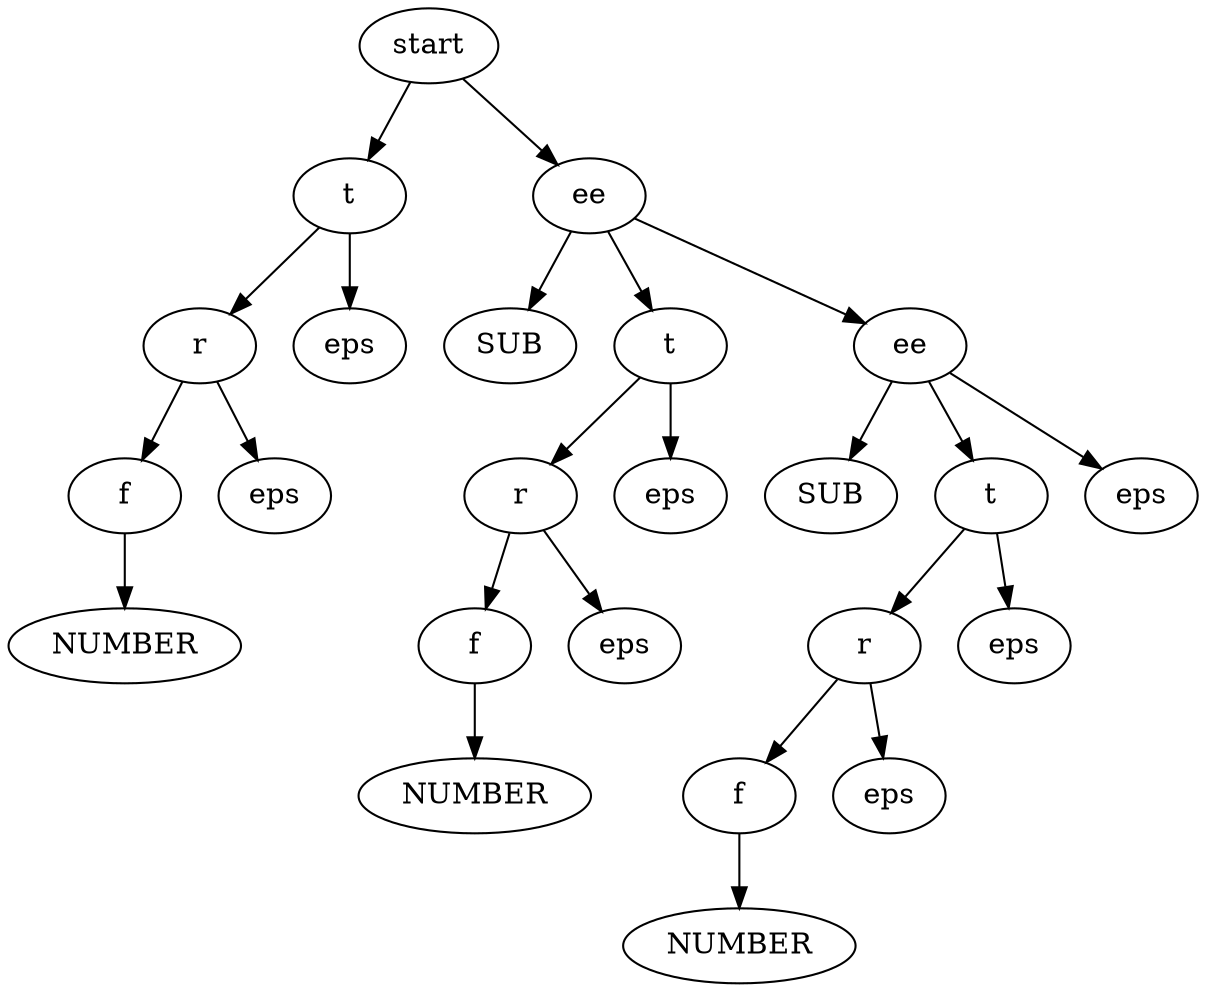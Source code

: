 strict digraph G {
    0 [label = "start"];
    0 -> 1;
    1 [label = "t"];
    1 -> 2;
    2 [label = "r"];
    2 -> 3;
    3 [label = "f"];
    3 -> 4;
    4 [label = "NUMBER"];
    2 -> 5;
    5 [label = "eps"];
    1 -> 6;
    6 [label = "eps"];
    0 -> 7;
    7 [label = "ee"];
    7 -> 8;
    8 [label = "SUB"];
    7 -> 9;
    9 [label = "t"];
    9 -> 10;
    10 [label = "r"];
    10 -> 11;
    11 [label = "f"];
    11 -> 12;
    12 [label = "NUMBER"];
    10 -> 13;
    13 [label = "eps"];
    9 -> 14;
    14 [label = "eps"];
    7 -> 15;
    15 [label = "ee"];
    15 -> 16;
    16 [label = "SUB"];
    15 -> 17;
    17 [label = "t"];
    17 -> 18;
    18 [label = "r"];
    18 -> 19;
    19 [label = "f"];
    19 -> 20;
    20 [label = "NUMBER"];
    18 -> 21;
    21 [label = "eps"];
    17 -> 22;
    22 [label = "eps"];
    15 -> 23;
    23 [label = "eps"];
}
